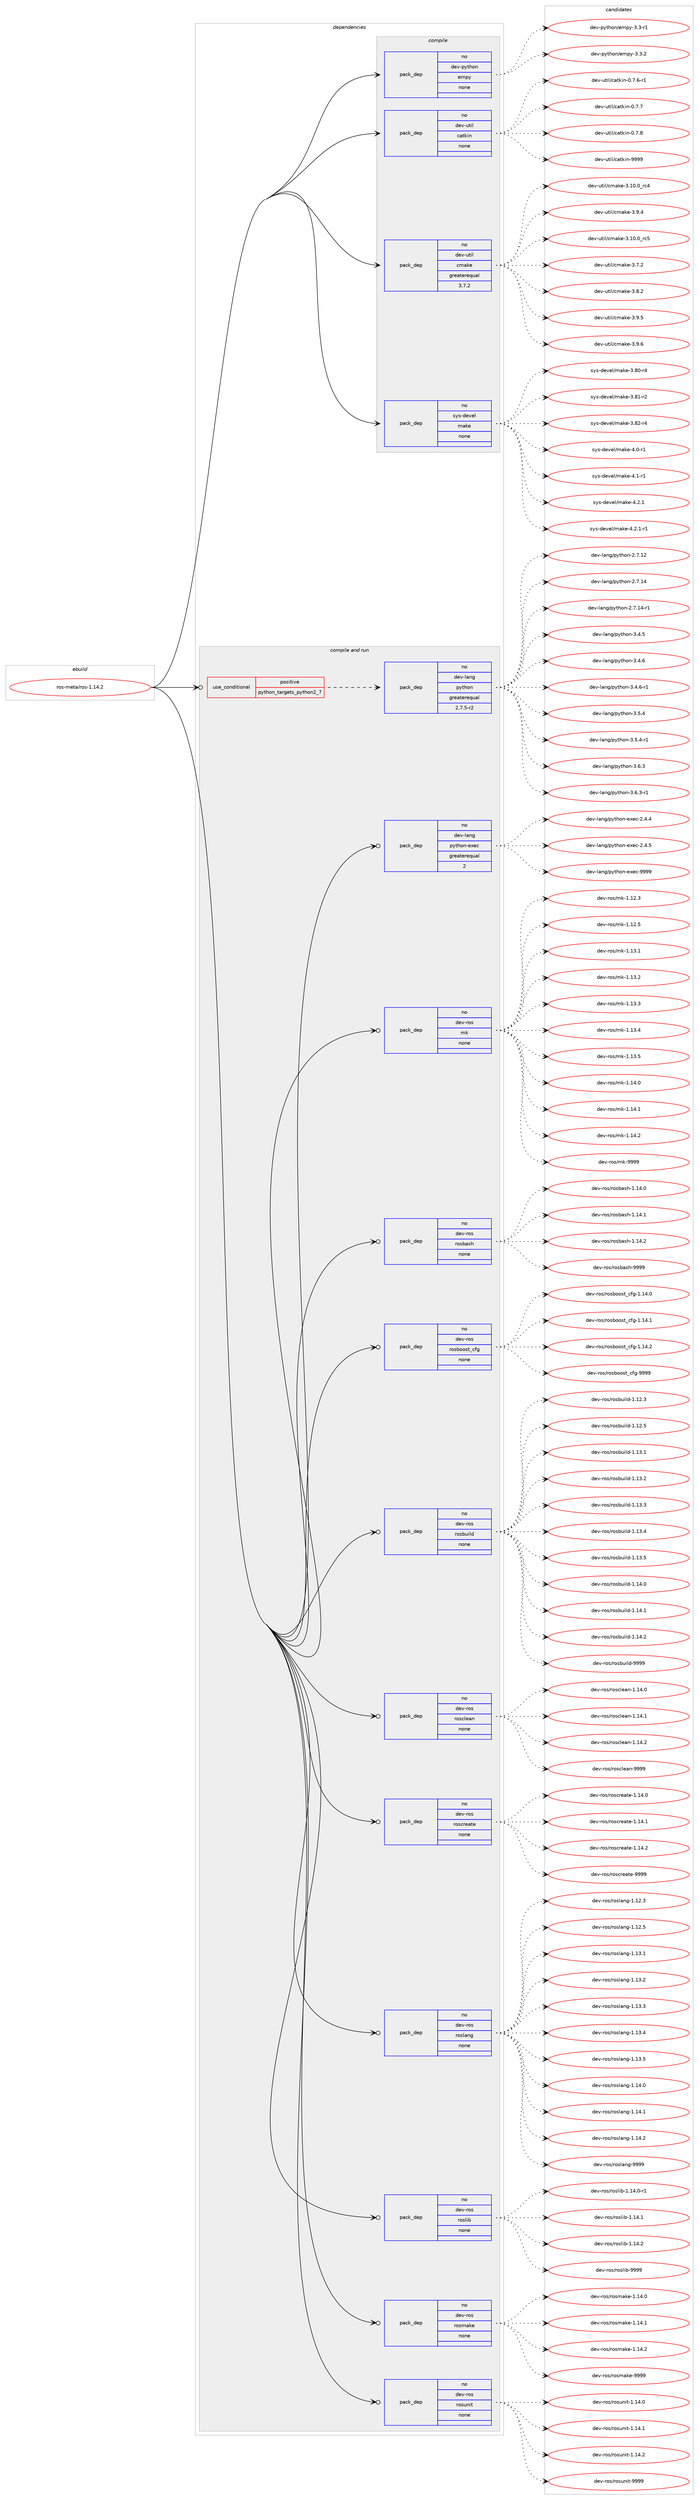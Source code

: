 digraph prolog {

# *************
# Graph options
# *************

newrank=true;
concentrate=true;
compound=true;
graph [rankdir=LR,fontname=Helvetica,fontsize=10,ranksep=1.5];#, ranksep=2.5, nodesep=0.2];
edge  [arrowhead=vee];
node  [fontname=Helvetica,fontsize=10];

# **********
# The ebuild
# **********

subgraph cluster_leftcol {
color=gray;
rank=same;
label=<<i>ebuild</i>>;
id [label="ros-meta/ros-1.14.2", color=red, width=4, href="../ros-meta/ros-1.14.2.svg"];
}

# ****************
# The dependencies
# ****************

subgraph cluster_midcol {
color=gray;
label=<<i>dependencies</i>>;
subgraph cluster_compile {
fillcolor="#eeeeee";
style=filled;
label=<<i>compile</i>>;
subgraph pack1118 {
dependency1571 [label=<<TABLE BORDER="0" CELLBORDER="1" CELLSPACING="0" CELLPADDING="4" WIDTH="220"><TR><TD ROWSPAN="6" CELLPADDING="30">pack_dep</TD></TR><TR><TD WIDTH="110">no</TD></TR><TR><TD>dev-python</TD></TR><TR><TD>empy</TD></TR><TR><TD>none</TD></TR><TR><TD></TD></TR></TABLE>>, shape=none, color=blue];
}
id:e -> dependency1571:w [weight=20,style="solid",arrowhead="vee"];
subgraph pack1119 {
dependency1572 [label=<<TABLE BORDER="0" CELLBORDER="1" CELLSPACING="0" CELLPADDING="4" WIDTH="220"><TR><TD ROWSPAN="6" CELLPADDING="30">pack_dep</TD></TR><TR><TD WIDTH="110">no</TD></TR><TR><TD>dev-util</TD></TR><TR><TD>catkin</TD></TR><TR><TD>none</TD></TR><TR><TD></TD></TR></TABLE>>, shape=none, color=blue];
}
id:e -> dependency1572:w [weight=20,style="solid",arrowhead="vee"];
subgraph pack1120 {
dependency1573 [label=<<TABLE BORDER="0" CELLBORDER="1" CELLSPACING="0" CELLPADDING="4" WIDTH="220"><TR><TD ROWSPAN="6" CELLPADDING="30">pack_dep</TD></TR><TR><TD WIDTH="110">no</TD></TR><TR><TD>dev-util</TD></TR><TR><TD>cmake</TD></TR><TR><TD>greaterequal</TD></TR><TR><TD>3.7.2</TD></TR></TABLE>>, shape=none, color=blue];
}
id:e -> dependency1573:w [weight=20,style="solid",arrowhead="vee"];
subgraph pack1121 {
dependency1574 [label=<<TABLE BORDER="0" CELLBORDER="1" CELLSPACING="0" CELLPADDING="4" WIDTH="220"><TR><TD ROWSPAN="6" CELLPADDING="30">pack_dep</TD></TR><TR><TD WIDTH="110">no</TD></TR><TR><TD>sys-devel</TD></TR><TR><TD>make</TD></TR><TR><TD>none</TD></TR><TR><TD></TD></TR></TABLE>>, shape=none, color=blue];
}
id:e -> dependency1574:w [weight=20,style="solid",arrowhead="vee"];
}
subgraph cluster_compileandrun {
fillcolor="#eeeeee";
style=filled;
label=<<i>compile and run</i>>;
subgraph cond438 {
dependency1575 [label=<<TABLE BORDER="0" CELLBORDER="1" CELLSPACING="0" CELLPADDING="4"><TR><TD ROWSPAN="3" CELLPADDING="10">use_conditional</TD></TR><TR><TD>positive</TD></TR><TR><TD>python_targets_python2_7</TD></TR></TABLE>>, shape=none, color=red];
subgraph pack1122 {
dependency1576 [label=<<TABLE BORDER="0" CELLBORDER="1" CELLSPACING="0" CELLPADDING="4" WIDTH="220"><TR><TD ROWSPAN="6" CELLPADDING="30">pack_dep</TD></TR><TR><TD WIDTH="110">no</TD></TR><TR><TD>dev-lang</TD></TR><TR><TD>python</TD></TR><TR><TD>greaterequal</TD></TR><TR><TD>2.7.5-r2</TD></TR></TABLE>>, shape=none, color=blue];
}
dependency1575:e -> dependency1576:w [weight=20,style="dashed",arrowhead="vee"];
}
id:e -> dependency1575:w [weight=20,style="solid",arrowhead="odotvee"];
subgraph pack1123 {
dependency1577 [label=<<TABLE BORDER="0" CELLBORDER="1" CELLSPACING="0" CELLPADDING="4" WIDTH="220"><TR><TD ROWSPAN="6" CELLPADDING="30">pack_dep</TD></TR><TR><TD WIDTH="110">no</TD></TR><TR><TD>dev-lang</TD></TR><TR><TD>python-exec</TD></TR><TR><TD>greaterequal</TD></TR><TR><TD>2</TD></TR></TABLE>>, shape=none, color=blue];
}
id:e -> dependency1577:w [weight=20,style="solid",arrowhead="odotvee"];
subgraph pack1124 {
dependency1578 [label=<<TABLE BORDER="0" CELLBORDER="1" CELLSPACING="0" CELLPADDING="4" WIDTH="220"><TR><TD ROWSPAN="6" CELLPADDING="30">pack_dep</TD></TR><TR><TD WIDTH="110">no</TD></TR><TR><TD>dev-ros</TD></TR><TR><TD>mk</TD></TR><TR><TD>none</TD></TR><TR><TD></TD></TR></TABLE>>, shape=none, color=blue];
}
id:e -> dependency1578:w [weight=20,style="solid",arrowhead="odotvee"];
subgraph pack1125 {
dependency1579 [label=<<TABLE BORDER="0" CELLBORDER="1" CELLSPACING="0" CELLPADDING="4" WIDTH="220"><TR><TD ROWSPAN="6" CELLPADDING="30">pack_dep</TD></TR><TR><TD WIDTH="110">no</TD></TR><TR><TD>dev-ros</TD></TR><TR><TD>rosbash</TD></TR><TR><TD>none</TD></TR><TR><TD></TD></TR></TABLE>>, shape=none, color=blue];
}
id:e -> dependency1579:w [weight=20,style="solid",arrowhead="odotvee"];
subgraph pack1126 {
dependency1580 [label=<<TABLE BORDER="0" CELLBORDER="1" CELLSPACING="0" CELLPADDING="4" WIDTH="220"><TR><TD ROWSPAN="6" CELLPADDING="30">pack_dep</TD></TR><TR><TD WIDTH="110">no</TD></TR><TR><TD>dev-ros</TD></TR><TR><TD>rosboost_cfg</TD></TR><TR><TD>none</TD></TR><TR><TD></TD></TR></TABLE>>, shape=none, color=blue];
}
id:e -> dependency1580:w [weight=20,style="solid",arrowhead="odotvee"];
subgraph pack1127 {
dependency1581 [label=<<TABLE BORDER="0" CELLBORDER="1" CELLSPACING="0" CELLPADDING="4" WIDTH="220"><TR><TD ROWSPAN="6" CELLPADDING="30">pack_dep</TD></TR><TR><TD WIDTH="110">no</TD></TR><TR><TD>dev-ros</TD></TR><TR><TD>rosbuild</TD></TR><TR><TD>none</TD></TR><TR><TD></TD></TR></TABLE>>, shape=none, color=blue];
}
id:e -> dependency1581:w [weight=20,style="solid",arrowhead="odotvee"];
subgraph pack1128 {
dependency1582 [label=<<TABLE BORDER="0" CELLBORDER="1" CELLSPACING="0" CELLPADDING="4" WIDTH="220"><TR><TD ROWSPAN="6" CELLPADDING="30">pack_dep</TD></TR><TR><TD WIDTH="110">no</TD></TR><TR><TD>dev-ros</TD></TR><TR><TD>rosclean</TD></TR><TR><TD>none</TD></TR><TR><TD></TD></TR></TABLE>>, shape=none, color=blue];
}
id:e -> dependency1582:w [weight=20,style="solid",arrowhead="odotvee"];
subgraph pack1129 {
dependency1583 [label=<<TABLE BORDER="0" CELLBORDER="1" CELLSPACING="0" CELLPADDING="4" WIDTH="220"><TR><TD ROWSPAN="6" CELLPADDING="30">pack_dep</TD></TR><TR><TD WIDTH="110">no</TD></TR><TR><TD>dev-ros</TD></TR><TR><TD>roscreate</TD></TR><TR><TD>none</TD></TR><TR><TD></TD></TR></TABLE>>, shape=none, color=blue];
}
id:e -> dependency1583:w [weight=20,style="solid",arrowhead="odotvee"];
subgraph pack1130 {
dependency1584 [label=<<TABLE BORDER="0" CELLBORDER="1" CELLSPACING="0" CELLPADDING="4" WIDTH="220"><TR><TD ROWSPAN="6" CELLPADDING="30">pack_dep</TD></TR><TR><TD WIDTH="110">no</TD></TR><TR><TD>dev-ros</TD></TR><TR><TD>roslang</TD></TR><TR><TD>none</TD></TR><TR><TD></TD></TR></TABLE>>, shape=none, color=blue];
}
id:e -> dependency1584:w [weight=20,style="solid",arrowhead="odotvee"];
subgraph pack1131 {
dependency1585 [label=<<TABLE BORDER="0" CELLBORDER="1" CELLSPACING="0" CELLPADDING="4" WIDTH="220"><TR><TD ROWSPAN="6" CELLPADDING="30">pack_dep</TD></TR><TR><TD WIDTH="110">no</TD></TR><TR><TD>dev-ros</TD></TR><TR><TD>roslib</TD></TR><TR><TD>none</TD></TR><TR><TD></TD></TR></TABLE>>, shape=none, color=blue];
}
id:e -> dependency1585:w [weight=20,style="solid",arrowhead="odotvee"];
subgraph pack1132 {
dependency1586 [label=<<TABLE BORDER="0" CELLBORDER="1" CELLSPACING="0" CELLPADDING="4" WIDTH="220"><TR><TD ROWSPAN="6" CELLPADDING="30">pack_dep</TD></TR><TR><TD WIDTH="110">no</TD></TR><TR><TD>dev-ros</TD></TR><TR><TD>rosmake</TD></TR><TR><TD>none</TD></TR><TR><TD></TD></TR></TABLE>>, shape=none, color=blue];
}
id:e -> dependency1586:w [weight=20,style="solid",arrowhead="odotvee"];
subgraph pack1133 {
dependency1587 [label=<<TABLE BORDER="0" CELLBORDER="1" CELLSPACING="0" CELLPADDING="4" WIDTH="220"><TR><TD ROWSPAN="6" CELLPADDING="30">pack_dep</TD></TR><TR><TD WIDTH="110">no</TD></TR><TR><TD>dev-ros</TD></TR><TR><TD>rosunit</TD></TR><TR><TD>none</TD></TR><TR><TD></TD></TR></TABLE>>, shape=none, color=blue];
}
id:e -> dependency1587:w [weight=20,style="solid",arrowhead="odotvee"];
}
subgraph cluster_run {
fillcolor="#eeeeee";
style=filled;
label=<<i>run</i>>;
}
}

# **************
# The candidates
# **************

subgraph cluster_choices {
rank=same;
color=gray;
label=<<i>candidates</i>>;

subgraph choice1118 {
color=black;
nodesep=1;
choice1001011184511212111610411111047101109112121455146514511449 [label="dev-python/empy-3.3-r1", color=red, width=4,href="../dev-python/empy-3.3-r1.svg"];
choice1001011184511212111610411111047101109112121455146514650 [label="dev-python/empy-3.3.2", color=red, width=4,href="../dev-python/empy-3.3.2.svg"];
dependency1571:e -> choice1001011184511212111610411111047101109112121455146514511449:w [style=dotted,weight="100"];
dependency1571:e -> choice1001011184511212111610411111047101109112121455146514650:w [style=dotted,weight="100"];
}
subgraph choice1119 {
color=black;
nodesep=1;
choice100101118451171161051084799971161071051104548465546544511449 [label="dev-util/catkin-0.7.6-r1", color=red, width=4,href="../dev-util/catkin-0.7.6-r1.svg"];
choice10010111845117116105108479997116107105110454846554655 [label="dev-util/catkin-0.7.7", color=red, width=4,href="../dev-util/catkin-0.7.7.svg"];
choice10010111845117116105108479997116107105110454846554656 [label="dev-util/catkin-0.7.8", color=red, width=4,href="../dev-util/catkin-0.7.8.svg"];
choice100101118451171161051084799971161071051104557575757 [label="dev-util/catkin-9999", color=red, width=4,href="../dev-util/catkin-9999.svg"];
dependency1572:e -> choice100101118451171161051084799971161071051104548465546544511449:w [style=dotted,weight="100"];
dependency1572:e -> choice10010111845117116105108479997116107105110454846554655:w [style=dotted,weight="100"];
dependency1572:e -> choice10010111845117116105108479997116107105110454846554656:w [style=dotted,weight="100"];
dependency1572:e -> choice100101118451171161051084799971161071051104557575757:w [style=dotted,weight="100"];
}
subgraph choice1120 {
color=black;
nodesep=1;
choice1001011184511711610510847991099710710145514649484648951149952 [label="dev-util/cmake-3.10.0_rc4", color=red, width=4,href="../dev-util/cmake-3.10.0_rc4.svg"];
choice10010111845117116105108479910997107101455146574652 [label="dev-util/cmake-3.9.4", color=red, width=4,href="../dev-util/cmake-3.9.4.svg"];
choice1001011184511711610510847991099710710145514649484648951149953 [label="dev-util/cmake-3.10.0_rc5", color=red, width=4,href="../dev-util/cmake-3.10.0_rc5.svg"];
choice10010111845117116105108479910997107101455146554650 [label="dev-util/cmake-3.7.2", color=red, width=4,href="../dev-util/cmake-3.7.2.svg"];
choice10010111845117116105108479910997107101455146564650 [label="dev-util/cmake-3.8.2", color=red, width=4,href="../dev-util/cmake-3.8.2.svg"];
choice10010111845117116105108479910997107101455146574653 [label="dev-util/cmake-3.9.5", color=red, width=4,href="../dev-util/cmake-3.9.5.svg"];
choice10010111845117116105108479910997107101455146574654 [label="dev-util/cmake-3.9.6", color=red, width=4,href="../dev-util/cmake-3.9.6.svg"];
dependency1573:e -> choice1001011184511711610510847991099710710145514649484648951149952:w [style=dotted,weight="100"];
dependency1573:e -> choice10010111845117116105108479910997107101455146574652:w [style=dotted,weight="100"];
dependency1573:e -> choice1001011184511711610510847991099710710145514649484648951149953:w [style=dotted,weight="100"];
dependency1573:e -> choice10010111845117116105108479910997107101455146554650:w [style=dotted,weight="100"];
dependency1573:e -> choice10010111845117116105108479910997107101455146564650:w [style=dotted,weight="100"];
dependency1573:e -> choice10010111845117116105108479910997107101455146574653:w [style=dotted,weight="100"];
dependency1573:e -> choice10010111845117116105108479910997107101455146574654:w [style=dotted,weight="100"];
}
subgraph choice1121 {
color=black;
nodesep=1;
choice11512111545100101118101108471099710710145514656484511452 [label="sys-devel/make-3.80-r4", color=red, width=4,href="../sys-devel/make-3.80-r4.svg"];
choice11512111545100101118101108471099710710145514656494511450 [label="sys-devel/make-3.81-r2", color=red, width=4,href="../sys-devel/make-3.81-r2.svg"];
choice11512111545100101118101108471099710710145514656504511452 [label="sys-devel/make-3.82-r4", color=red, width=4,href="../sys-devel/make-3.82-r4.svg"];
choice115121115451001011181011084710997107101455246484511449 [label="sys-devel/make-4.0-r1", color=red, width=4,href="../sys-devel/make-4.0-r1.svg"];
choice115121115451001011181011084710997107101455246494511449 [label="sys-devel/make-4.1-r1", color=red, width=4,href="../sys-devel/make-4.1-r1.svg"];
choice115121115451001011181011084710997107101455246504649 [label="sys-devel/make-4.2.1", color=red, width=4,href="../sys-devel/make-4.2.1.svg"];
choice1151211154510010111810110847109971071014552465046494511449 [label="sys-devel/make-4.2.1-r1", color=red, width=4,href="../sys-devel/make-4.2.1-r1.svg"];
dependency1574:e -> choice11512111545100101118101108471099710710145514656484511452:w [style=dotted,weight="100"];
dependency1574:e -> choice11512111545100101118101108471099710710145514656494511450:w [style=dotted,weight="100"];
dependency1574:e -> choice11512111545100101118101108471099710710145514656504511452:w [style=dotted,weight="100"];
dependency1574:e -> choice115121115451001011181011084710997107101455246484511449:w [style=dotted,weight="100"];
dependency1574:e -> choice115121115451001011181011084710997107101455246494511449:w [style=dotted,weight="100"];
dependency1574:e -> choice115121115451001011181011084710997107101455246504649:w [style=dotted,weight="100"];
dependency1574:e -> choice1151211154510010111810110847109971071014552465046494511449:w [style=dotted,weight="100"];
}
subgraph choice1122 {
color=black;
nodesep=1;
choice10010111845108971101034711212111610411111045504655464950 [label="dev-lang/python-2.7.12", color=red, width=4,href="../dev-lang/python-2.7.12.svg"];
choice10010111845108971101034711212111610411111045504655464952 [label="dev-lang/python-2.7.14", color=red, width=4,href="../dev-lang/python-2.7.14.svg"];
choice100101118451089711010347112121116104111110455046554649524511449 [label="dev-lang/python-2.7.14-r1", color=red, width=4,href="../dev-lang/python-2.7.14-r1.svg"];
choice100101118451089711010347112121116104111110455146524653 [label="dev-lang/python-3.4.5", color=red, width=4,href="../dev-lang/python-3.4.5.svg"];
choice100101118451089711010347112121116104111110455146524654 [label="dev-lang/python-3.4.6", color=red, width=4,href="../dev-lang/python-3.4.6.svg"];
choice1001011184510897110103471121211161041111104551465246544511449 [label="dev-lang/python-3.4.6-r1", color=red, width=4,href="../dev-lang/python-3.4.6-r1.svg"];
choice100101118451089711010347112121116104111110455146534652 [label="dev-lang/python-3.5.4", color=red, width=4,href="../dev-lang/python-3.5.4.svg"];
choice1001011184510897110103471121211161041111104551465346524511449 [label="dev-lang/python-3.5.4-r1", color=red, width=4,href="../dev-lang/python-3.5.4-r1.svg"];
choice100101118451089711010347112121116104111110455146544651 [label="dev-lang/python-3.6.3", color=red, width=4,href="../dev-lang/python-3.6.3.svg"];
choice1001011184510897110103471121211161041111104551465446514511449 [label="dev-lang/python-3.6.3-r1", color=red, width=4,href="../dev-lang/python-3.6.3-r1.svg"];
dependency1576:e -> choice10010111845108971101034711212111610411111045504655464950:w [style=dotted,weight="100"];
dependency1576:e -> choice10010111845108971101034711212111610411111045504655464952:w [style=dotted,weight="100"];
dependency1576:e -> choice100101118451089711010347112121116104111110455046554649524511449:w [style=dotted,weight="100"];
dependency1576:e -> choice100101118451089711010347112121116104111110455146524653:w [style=dotted,weight="100"];
dependency1576:e -> choice100101118451089711010347112121116104111110455146524654:w [style=dotted,weight="100"];
dependency1576:e -> choice1001011184510897110103471121211161041111104551465246544511449:w [style=dotted,weight="100"];
dependency1576:e -> choice100101118451089711010347112121116104111110455146534652:w [style=dotted,weight="100"];
dependency1576:e -> choice1001011184510897110103471121211161041111104551465346524511449:w [style=dotted,weight="100"];
dependency1576:e -> choice100101118451089711010347112121116104111110455146544651:w [style=dotted,weight="100"];
dependency1576:e -> choice1001011184510897110103471121211161041111104551465446514511449:w [style=dotted,weight="100"];
}
subgraph choice1123 {
color=black;
nodesep=1;
choice1001011184510897110103471121211161041111104510112010199455046524652 [label="dev-lang/python-exec-2.4.4", color=red, width=4,href="../dev-lang/python-exec-2.4.4.svg"];
choice1001011184510897110103471121211161041111104510112010199455046524653 [label="dev-lang/python-exec-2.4.5", color=red, width=4,href="../dev-lang/python-exec-2.4.5.svg"];
choice10010111845108971101034711212111610411111045101120101994557575757 [label="dev-lang/python-exec-9999", color=red, width=4,href="../dev-lang/python-exec-9999.svg"];
dependency1577:e -> choice1001011184510897110103471121211161041111104510112010199455046524652:w [style=dotted,weight="100"];
dependency1577:e -> choice1001011184510897110103471121211161041111104510112010199455046524653:w [style=dotted,weight="100"];
dependency1577:e -> choice10010111845108971101034711212111610411111045101120101994557575757:w [style=dotted,weight="100"];
}
subgraph choice1124 {
color=black;
nodesep=1;
choice100101118451141111154710910745494649504651 [label="dev-ros/mk-1.12.3", color=red, width=4,href="../dev-ros/mk-1.12.3.svg"];
choice100101118451141111154710910745494649504653 [label="dev-ros/mk-1.12.5", color=red, width=4,href="../dev-ros/mk-1.12.5.svg"];
choice100101118451141111154710910745494649514649 [label="dev-ros/mk-1.13.1", color=red, width=4,href="../dev-ros/mk-1.13.1.svg"];
choice100101118451141111154710910745494649514650 [label="dev-ros/mk-1.13.2", color=red, width=4,href="../dev-ros/mk-1.13.2.svg"];
choice100101118451141111154710910745494649514651 [label="dev-ros/mk-1.13.3", color=red, width=4,href="../dev-ros/mk-1.13.3.svg"];
choice100101118451141111154710910745494649514652 [label="dev-ros/mk-1.13.4", color=red, width=4,href="../dev-ros/mk-1.13.4.svg"];
choice100101118451141111154710910745494649514653 [label="dev-ros/mk-1.13.5", color=red, width=4,href="../dev-ros/mk-1.13.5.svg"];
choice100101118451141111154710910745494649524648 [label="dev-ros/mk-1.14.0", color=red, width=4,href="../dev-ros/mk-1.14.0.svg"];
choice100101118451141111154710910745494649524649 [label="dev-ros/mk-1.14.1", color=red, width=4,href="../dev-ros/mk-1.14.1.svg"];
choice100101118451141111154710910745494649524650 [label="dev-ros/mk-1.14.2", color=red, width=4,href="../dev-ros/mk-1.14.2.svg"];
choice10010111845114111115471091074557575757 [label="dev-ros/mk-9999", color=red, width=4,href="../dev-ros/mk-9999.svg"];
dependency1578:e -> choice100101118451141111154710910745494649504651:w [style=dotted,weight="100"];
dependency1578:e -> choice100101118451141111154710910745494649504653:w [style=dotted,weight="100"];
dependency1578:e -> choice100101118451141111154710910745494649514649:w [style=dotted,weight="100"];
dependency1578:e -> choice100101118451141111154710910745494649514650:w [style=dotted,weight="100"];
dependency1578:e -> choice100101118451141111154710910745494649514651:w [style=dotted,weight="100"];
dependency1578:e -> choice100101118451141111154710910745494649514652:w [style=dotted,weight="100"];
dependency1578:e -> choice100101118451141111154710910745494649514653:w [style=dotted,weight="100"];
dependency1578:e -> choice100101118451141111154710910745494649524648:w [style=dotted,weight="100"];
dependency1578:e -> choice100101118451141111154710910745494649524649:w [style=dotted,weight="100"];
dependency1578:e -> choice100101118451141111154710910745494649524650:w [style=dotted,weight="100"];
dependency1578:e -> choice10010111845114111115471091074557575757:w [style=dotted,weight="100"];
}
subgraph choice1125 {
color=black;
nodesep=1;
choice1001011184511411111547114111115989711510445494649524648 [label="dev-ros/rosbash-1.14.0", color=red, width=4,href="../dev-ros/rosbash-1.14.0.svg"];
choice1001011184511411111547114111115989711510445494649524649 [label="dev-ros/rosbash-1.14.1", color=red, width=4,href="../dev-ros/rosbash-1.14.1.svg"];
choice1001011184511411111547114111115989711510445494649524650 [label="dev-ros/rosbash-1.14.2", color=red, width=4,href="../dev-ros/rosbash-1.14.2.svg"];
choice100101118451141111154711411111598971151044557575757 [label="dev-ros/rosbash-9999", color=red, width=4,href="../dev-ros/rosbash-9999.svg"];
dependency1579:e -> choice1001011184511411111547114111115989711510445494649524648:w [style=dotted,weight="100"];
dependency1579:e -> choice1001011184511411111547114111115989711510445494649524649:w [style=dotted,weight="100"];
dependency1579:e -> choice1001011184511411111547114111115989711510445494649524650:w [style=dotted,weight="100"];
dependency1579:e -> choice100101118451141111154711411111598971151044557575757:w [style=dotted,weight="100"];
}
subgraph choice1126 {
color=black;
nodesep=1;
choice100101118451141111154711411111598111111115116959910210345494649524648 [label="dev-ros/rosboost_cfg-1.14.0", color=red, width=4,href="../dev-ros/rosboost_cfg-1.14.0.svg"];
choice100101118451141111154711411111598111111115116959910210345494649524649 [label="dev-ros/rosboost_cfg-1.14.1", color=red, width=4,href="../dev-ros/rosboost_cfg-1.14.1.svg"];
choice100101118451141111154711411111598111111115116959910210345494649524650 [label="dev-ros/rosboost_cfg-1.14.2", color=red, width=4,href="../dev-ros/rosboost_cfg-1.14.2.svg"];
choice10010111845114111115471141111159811111111511695991021034557575757 [label="dev-ros/rosboost_cfg-9999", color=red, width=4,href="../dev-ros/rosboost_cfg-9999.svg"];
dependency1580:e -> choice100101118451141111154711411111598111111115116959910210345494649524648:w [style=dotted,weight="100"];
dependency1580:e -> choice100101118451141111154711411111598111111115116959910210345494649524649:w [style=dotted,weight="100"];
dependency1580:e -> choice100101118451141111154711411111598111111115116959910210345494649524650:w [style=dotted,weight="100"];
dependency1580:e -> choice10010111845114111115471141111159811111111511695991021034557575757:w [style=dotted,weight="100"];
}
subgraph choice1127 {
color=black;
nodesep=1;
choice10010111845114111115471141111159811710510810045494649504651 [label="dev-ros/rosbuild-1.12.3", color=red, width=4,href="../dev-ros/rosbuild-1.12.3.svg"];
choice10010111845114111115471141111159811710510810045494649504653 [label="dev-ros/rosbuild-1.12.5", color=red, width=4,href="../dev-ros/rosbuild-1.12.5.svg"];
choice10010111845114111115471141111159811710510810045494649514649 [label="dev-ros/rosbuild-1.13.1", color=red, width=4,href="../dev-ros/rosbuild-1.13.1.svg"];
choice10010111845114111115471141111159811710510810045494649514650 [label="dev-ros/rosbuild-1.13.2", color=red, width=4,href="../dev-ros/rosbuild-1.13.2.svg"];
choice10010111845114111115471141111159811710510810045494649514651 [label="dev-ros/rosbuild-1.13.3", color=red, width=4,href="../dev-ros/rosbuild-1.13.3.svg"];
choice10010111845114111115471141111159811710510810045494649514652 [label="dev-ros/rosbuild-1.13.4", color=red, width=4,href="../dev-ros/rosbuild-1.13.4.svg"];
choice10010111845114111115471141111159811710510810045494649514653 [label="dev-ros/rosbuild-1.13.5", color=red, width=4,href="../dev-ros/rosbuild-1.13.5.svg"];
choice10010111845114111115471141111159811710510810045494649524648 [label="dev-ros/rosbuild-1.14.0", color=red, width=4,href="../dev-ros/rosbuild-1.14.0.svg"];
choice10010111845114111115471141111159811710510810045494649524649 [label="dev-ros/rosbuild-1.14.1", color=red, width=4,href="../dev-ros/rosbuild-1.14.1.svg"];
choice10010111845114111115471141111159811710510810045494649524650 [label="dev-ros/rosbuild-1.14.2", color=red, width=4,href="../dev-ros/rosbuild-1.14.2.svg"];
choice1001011184511411111547114111115981171051081004557575757 [label="dev-ros/rosbuild-9999", color=red, width=4,href="../dev-ros/rosbuild-9999.svg"];
dependency1581:e -> choice10010111845114111115471141111159811710510810045494649504651:w [style=dotted,weight="100"];
dependency1581:e -> choice10010111845114111115471141111159811710510810045494649504653:w [style=dotted,weight="100"];
dependency1581:e -> choice10010111845114111115471141111159811710510810045494649514649:w [style=dotted,weight="100"];
dependency1581:e -> choice10010111845114111115471141111159811710510810045494649514650:w [style=dotted,weight="100"];
dependency1581:e -> choice10010111845114111115471141111159811710510810045494649514651:w [style=dotted,weight="100"];
dependency1581:e -> choice10010111845114111115471141111159811710510810045494649514652:w [style=dotted,weight="100"];
dependency1581:e -> choice10010111845114111115471141111159811710510810045494649514653:w [style=dotted,weight="100"];
dependency1581:e -> choice10010111845114111115471141111159811710510810045494649524648:w [style=dotted,weight="100"];
dependency1581:e -> choice10010111845114111115471141111159811710510810045494649524649:w [style=dotted,weight="100"];
dependency1581:e -> choice10010111845114111115471141111159811710510810045494649524650:w [style=dotted,weight="100"];
dependency1581:e -> choice1001011184511411111547114111115981171051081004557575757:w [style=dotted,weight="100"];
}
subgraph choice1128 {
color=black;
nodesep=1;
choice1001011184511411111547114111115991081019711045494649524648 [label="dev-ros/rosclean-1.14.0", color=red, width=4,href="../dev-ros/rosclean-1.14.0.svg"];
choice1001011184511411111547114111115991081019711045494649524649 [label="dev-ros/rosclean-1.14.1", color=red, width=4,href="../dev-ros/rosclean-1.14.1.svg"];
choice1001011184511411111547114111115991081019711045494649524650 [label="dev-ros/rosclean-1.14.2", color=red, width=4,href="../dev-ros/rosclean-1.14.2.svg"];
choice100101118451141111154711411111599108101971104557575757 [label="dev-ros/rosclean-9999", color=red, width=4,href="../dev-ros/rosclean-9999.svg"];
dependency1582:e -> choice1001011184511411111547114111115991081019711045494649524648:w [style=dotted,weight="100"];
dependency1582:e -> choice1001011184511411111547114111115991081019711045494649524649:w [style=dotted,weight="100"];
dependency1582:e -> choice1001011184511411111547114111115991081019711045494649524650:w [style=dotted,weight="100"];
dependency1582:e -> choice100101118451141111154711411111599108101971104557575757:w [style=dotted,weight="100"];
}
subgraph choice1129 {
color=black;
nodesep=1;
choice1001011184511411111547114111115991141019711610145494649524648 [label="dev-ros/roscreate-1.14.0", color=red, width=4,href="../dev-ros/roscreate-1.14.0.svg"];
choice1001011184511411111547114111115991141019711610145494649524649 [label="dev-ros/roscreate-1.14.1", color=red, width=4,href="../dev-ros/roscreate-1.14.1.svg"];
choice1001011184511411111547114111115991141019711610145494649524650 [label="dev-ros/roscreate-1.14.2", color=red, width=4,href="../dev-ros/roscreate-1.14.2.svg"];
choice100101118451141111154711411111599114101971161014557575757 [label="dev-ros/roscreate-9999", color=red, width=4,href="../dev-ros/roscreate-9999.svg"];
dependency1583:e -> choice1001011184511411111547114111115991141019711610145494649524648:w [style=dotted,weight="100"];
dependency1583:e -> choice1001011184511411111547114111115991141019711610145494649524649:w [style=dotted,weight="100"];
dependency1583:e -> choice1001011184511411111547114111115991141019711610145494649524650:w [style=dotted,weight="100"];
dependency1583:e -> choice100101118451141111154711411111599114101971161014557575757:w [style=dotted,weight="100"];
}
subgraph choice1130 {
color=black;
nodesep=1;
choice10010111845114111115471141111151089711010345494649504651 [label="dev-ros/roslang-1.12.3", color=red, width=4,href="../dev-ros/roslang-1.12.3.svg"];
choice10010111845114111115471141111151089711010345494649504653 [label="dev-ros/roslang-1.12.5", color=red, width=4,href="../dev-ros/roslang-1.12.5.svg"];
choice10010111845114111115471141111151089711010345494649514649 [label="dev-ros/roslang-1.13.1", color=red, width=4,href="../dev-ros/roslang-1.13.1.svg"];
choice10010111845114111115471141111151089711010345494649514650 [label="dev-ros/roslang-1.13.2", color=red, width=4,href="../dev-ros/roslang-1.13.2.svg"];
choice10010111845114111115471141111151089711010345494649514651 [label="dev-ros/roslang-1.13.3", color=red, width=4,href="../dev-ros/roslang-1.13.3.svg"];
choice10010111845114111115471141111151089711010345494649514652 [label="dev-ros/roslang-1.13.4", color=red, width=4,href="../dev-ros/roslang-1.13.4.svg"];
choice10010111845114111115471141111151089711010345494649514653 [label="dev-ros/roslang-1.13.5", color=red, width=4,href="../dev-ros/roslang-1.13.5.svg"];
choice10010111845114111115471141111151089711010345494649524648 [label="dev-ros/roslang-1.14.0", color=red, width=4,href="../dev-ros/roslang-1.14.0.svg"];
choice10010111845114111115471141111151089711010345494649524649 [label="dev-ros/roslang-1.14.1", color=red, width=4,href="../dev-ros/roslang-1.14.1.svg"];
choice10010111845114111115471141111151089711010345494649524650 [label="dev-ros/roslang-1.14.2", color=red, width=4,href="../dev-ros/roslang-1.14.2.svg"];
choice1001011184511411111547114111115108971101034557575757 [label="dev-ros/roslang-9999", color=red, width=4,href="../dev-ros/roslang-9999.svg"];
dependency1584:e -> choice10010111845114111115471141111151089711010345494649504651:w [style=dotted,weight="100"];
dependency1584:e -> choice10010111845114111115471141111151089711010345494649504653:w [style=dotted,weight="100"];
dependency1584:e -> choice10010111845114111115471141111151089711010345494649514649:w [style=dotted,weight="100"];
dependency1584:e -> choice10010111845114111115471141111151089711010345494649514650:w [style=dotted,weight="100"];
dependency1584:e -> choice10010111845114111115471141111151089711010345494649514651:w [style=dotted,weight="100"];
dependency1584:e -> choice10010111845114111115471141111151089711010345494649514652:w [style=dotted,weight="100"];
dependency1584:e -> choice10010111845114111115471141111151089711010345494649514653:w [style=dotted,weight="100"];
dependency1584:e -> choice10010111845114111115471141111151089711010345494649524648:w [style=dotted,weight="100"];
dependency1584:e -> choice10010111845114111115471141111151089711010345494649524649:w [style=dotted,weight="100"];
dependency1584:e -> choice10010111845114111115471141111151089711010345494649524650:w [style=dotted,weight="100"];
dependency1584:e -> choice1001011184511411111547114111115108971101034557575757:w [style=dotted,weight="100"];
}
subgraph choice1131 {
color=black;
nodesep=1;
choice100101118451141111154711411111510810598454946495246484511449 [label="dev-ros/roslib-1.14.0-r1", color=red, width=4,href="../dev-ros/roslib-1.14.0-r1.svg"];
choice10010111845114111115471141111151081059845494649524649 [label="dev-ros/roslib-1.14.1", color=red, width=4,href="../dev-ros/roslib-1.14.1.svg"];
choice10010111845114111115471141111151081059845494649524650 [label="dev-ros/roslib-1.14.2", color=red, width=4,href="../dev-ros/roslib-1.14.2.svg"];
choice1001011184511411111547114111115108105984557575757 [label="dev-ros/roslib-9999", color=red, width=4,href="../dev-ros/roslib-9999.svg"];
dependency1585:e -> choice100101118451141111154711411111510810598454946495246484511449:w [style=dotted,weight="100"];
dependency1585:e -> choice10010111845114111115471141111151081059845494649524649:w [style=dotted,weight="100"];
dependency1585:e -> choice10010111845114111115471141111151081059845494649524650:w [style=dotted,weight="100"];
dependency1585:e -> choice1001011184511411111547114111115108105984557575757:w [style=dotted,weight="100"];
}
subgraph choice1132 {
color=black;
nodesep=1;
choice10010111845114111115471141111151099710710145494649524648 [label="dev-ros/rosmake-1.14.0", color=red, width=4,href="../dev-ros/rosmake-1.14.0.svg"];
choice10010111845114111115471141111151099710710145494649524649 [label="dev-ros/rosmake-1.14.1", color=red, width=4,href="../dev-ros/rosmake-1.14.1.svg"];
choice10010111845114111115471141111151099710710145494649524650 [label="dev-ros/rosmake-1.14.2", color=red, width=4,href="../dev-ros/rosmake-1.14.2.svg"];
choice1001011184511411111547114111115109971071014557575757 [label="dev-ros/rosmake-9999", color=red, width=4,href="../dev-ros/rosmake-9999.svg"];
dependency1586:e -> choice10010111845114111115471141111151099710710145494649524648:w [style=dotted,weight="100"];
dependency1586:e -> choice10010111845114111115471141111151099710710145494649524649:w [style=dotted,weight="100"];
dependency1586:e -> choice10010111845114111115471141111151099710710145494649524650:w [style=dotted,weight="100"];
dependency1586:e -> choice1001011184511411111547114111115109971071014557575757:w [style=dotted,weight="100"];
}
subgraph choice1133 {
color=black;
nodesep=1;
choice100101118451141111154711411111511711010511645494649524648 [label="dev-ros/rosunit-1.14.0", color=red, width=4,href="../dev-ros/rosunit-1.14.0.svg"];
choice100101118451141111154711411111511711010511645494649524649 [label="dev-ros/rosunit-1.14.1", color=red, width=4,href="../dev-ros/rosunit-1.14.1.svg"];
choice100101118451141111154711411111511711010511645494649524650 [label="dev-ros/rosunit-1.14.2", color=red, width=4,href="../dev-ros/rosunit-1.14.2.svg"];
choice10010111845114111115471141111151171101051164557575757 [label="dev-ros/rosunit-9999", color=red, width=4,href="../dev-ros/rosunit-9999.svg"];
dependency1587:e -> choice100101118451141111154711411111511711010511645494649524648:w [style=dotted,weight="100"];
dependency1587:e -> choice100101118451141111154711411111511711010511645494649524649:w [style=dotted,weight="100"];
dependency1587:e -> choice100101118451141111154711411111511711010511645494649524650:w [style=dotted,weight="100"];
dependency1587:e -> choice10010111845114111115471141111151171101051164557575757:w [style=dotted,weight="100"];
}
}

}
